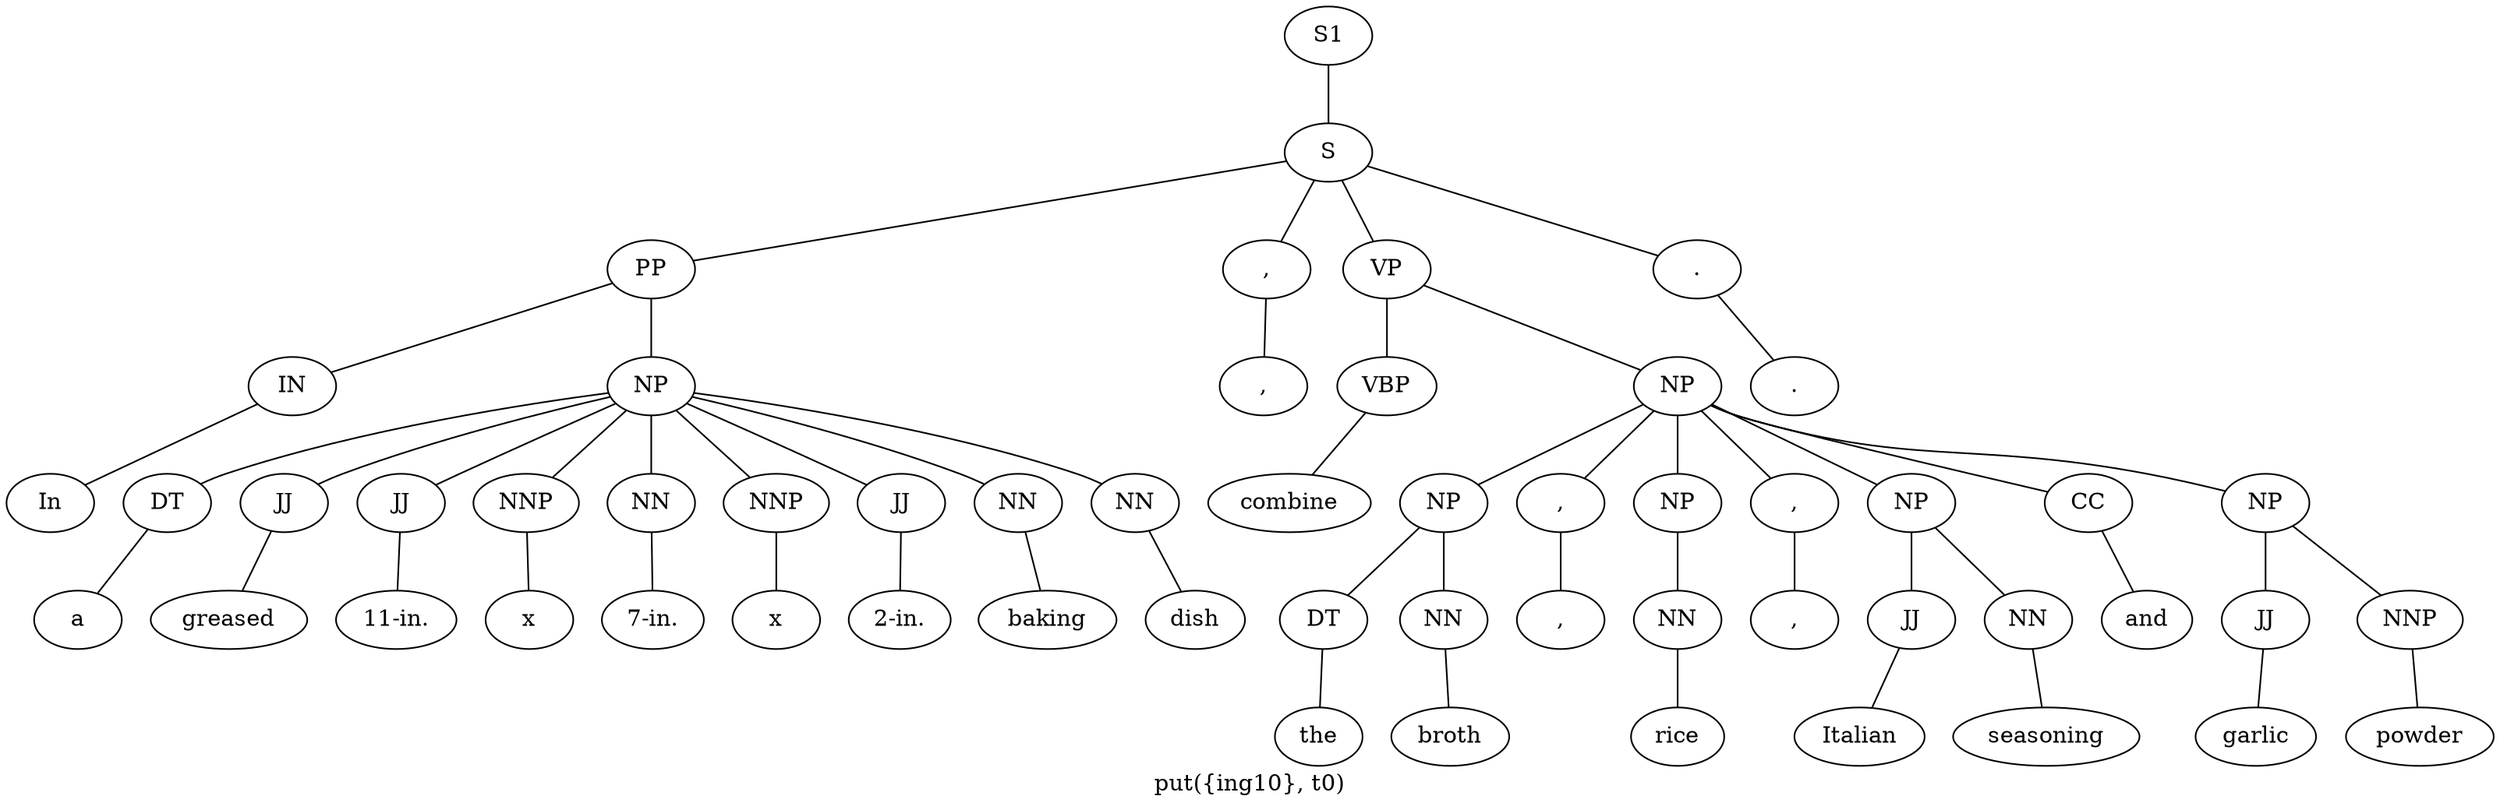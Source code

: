 graph SyntaxGraph {
	label = "put({ing10}, t0)";
	Node0 [label="S1"];
	Node1 [label="S"];
	Node2 [label="PP"];
	Node3 [label="IN"];
	Node4 [label="In"];
	Node5 [label="NP"];
	Node6 [label="DT"];
	Node7 [label="a"];
	Node8 [label="JJ"];
	Node9 [label="greased"];
	Node10 [label="JJ"];
	Node11 [label="11-in."];
	Node12 [label="NNP"];
	Node13 [label="x"];
	Node14 [label="NN"];
	Node15 [label="7-in."];
	Node16 [label="NNP"];
	Node17 [label="x"];
	Node18 [label="JJ"];
	Node19 [label="2-in."];
	Node20 [label="NN"];
	Node21 [label="baking"];
	Node22 [label="NN"];
	Node23 [label="dish"];
	Node24 [label=","];
	Node25 [label=","];
	Node26 [label="VP"];
	Node27 [label="VBP"];
	Node28 [label="combine"];
	Node29 [label="NP"];
	Node30 [label="NP"];
	Node31 [label="DT"];
	Node32 [label="the"];
	Node33 [label="NN"];
	Node34 [label="broth"];
	Node35 [label=","];
	Node36 [label=","];
	Node37 [label="NP"];
	Node38 [label="NN"];
	Node39 [label="rice"];
	Node40 [label=","];
	Node41 [label=","];
	Node42 [label="NP"];
	Node43 [label="JJ"];
	Node44 [label="Italian"];
	Node45 [label="NN"];
	Node46 [label="seasoning"];
	Node47 [label="CC"];
	Node48 [label="and"];
	Node49 [label="NP"];
	Node50 [label="JJ"];
	Node51 [label="garlic"];
	Node52 [label="NNP"];
	Node53 [label="powder"];
	Node54 [label="."];
	Node55 [label="."];

	Node0 -- Node1;
	Node1 -- Node2;
	Node1 -- Node24;
	Node1 -- Node26;
	Node1 -- Node54;
	Node2 -- Node3;
	Node2 -- Node5;
	Node3 -- Node4;
	Node5 -- Node6;
	Node5 -- Node8;
	Node5 -- Node10;
	Node5 -- Node12;
	Node5 -- Node14;
	Node5 -- Node16;
	Node5 -- Node18;
	Node5 -- Node20;
	Node5 -- Node22;
	Node6 -- Node7;
	Node8 -- Node9;
	Node10 -- Node11;
	Node12 -- Node13;
	Node14 -- Node15;
	Node16 -- Node17;
	Node18 -- Node19;
	Node20 -- Node21;
	Node22 -- Node23;
	Node24 -- Node25;
	Node26 -- Node27;
	Node26 -- Node29;
	Node27 -- Node28;
	Node29 -- Node30;
	Node29 -- Node35;
	Node29 -- Node37;
	Node29 -- Node40;
	Node29 -- Node42;
	Node29 -- Node47;
	Node29 -- Node49;
	Node30 -- Node31;
	Node30 -- Node33;
	Node31 -- Node32;
	Node33 -- Node34;
	Node35 -- Node36;
	Node37 -- Node38;
	Node38 -- Node39;
	Node40 -- Node41;
	Node42 -- Node43;
	Node42 -- Node45;
	Node43 -- Node44;
	Node45 -- Node46;
	Node47 -- Node48;
	Node49 -- Node50;
	Node49 -- Node52;
	Node50 -- Node51;
	Node52 -- Node53;
	Node54 -- Node55;
}